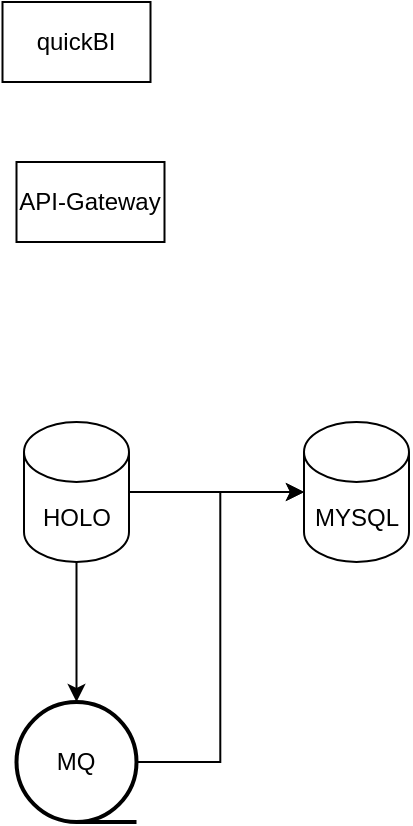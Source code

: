 <mxfile version="27.0.9">
  <diagram name="第 1 页" id="uT5XYs6UictxqT_nQJGg">
    <mxGraphModel dx="429" dy="503" grid="1" gridSize="10" guides="1" tooltips="1" connect="1" arrows="1" fold="1" page="1" pageScale="1" pageWidth="827" pageHeight="1169" math="0" shadow="0">
      <root>
        <mxCell id="0" />
        <mxCell id="1" parent="0" />
        <mxCell id="X29Cv0jLeG4FGPxGaaAt-1" value="HOLO" style="shape=cylinder3;whiteSpace=wrap;html=1;boundedLbl=1;backgroundOutline=1;size=15;" vertex="1" parent="1">
          <mxGeometry x="140" y="390" width="52.5" height="70" as="geometry" />
        </mxCell>
        <mxCell id="X29Cv0jLeG4FGPxGaaAt-3" value="MYSQL" style="shape=cylinder3;whiteSpace=wrap;html=1;boundedLbl=1;backgroundOutline=1;size=15;" vertex="1" parent="1">
          <mxGeometry x="280" y="390" width="52.5" height="70" as="geometry" />
        </mxCell>
        <mxCell id="X29Cv0jLeG4FGPxGaaAt-9" style="edgeStyle=orthogonalEdgeStyle;rounded=0;orthogonalLoop=1;jettySize=auto;html=1;entryX=0;entryY=0.5;entryDx=0;entryDy=0;entryPerimeter=0;" edge="1" parent="1" source="X29Cv0jLeG4FGPxGaaAt-1" target="X29Cv0jLeG4FGPxGaaAt-3">
          <mxGeometry relative="1" as="geometry" />
        </mxCell>
        <mxCell id="X29Cv0jLeG4FGPxGaaAt-12" value="MQ" style="strokeWidth=2;html=1;shape=mxgraph.flowchart.sequential_data;whiteSpace=wrap;" vertex="1" parent="1">
          <mxGeometry x="136.25" y="530" width="60" height="60" as="geometry" />
        </mxCell>
        <mxCell id="X29Cv0jLeG4FGPxGaaAt-14" style="edgeStyle=orthogonalEdgeStyle;rounded=0;orthogonalLoop=1;jettySize=auto;html=1;exitX=0.5;exitY=1;exitDx=0;exitDy=0;exitPerimeter=0;entryX=0.5;entryY=0;entryDx=0;entryDy=0;entryPerimeter=0;" edge="1" parent="1" source="X29Cv0jLeG4FGPxGaaAt-1" target="X29Cv0jLeG4FGPxGaaAt-12">
          <mxGeometry relative="1" as="geometry" />
        </mxCell>
        <mxCell id="X29Cv0jLeG4FGPxGaaAt-15" style="edgeStyle=orthogonalEdgeStyle;rounded=0;orthogonalLoop=1;jettySize=auto;html=1;entryX=0;entryY=0.5;entryDx=0;entryDy=0;entryPerimeter=0;" edge="1" parent="1" source="X29Cv0jLeG4FGPxGaaAt-12" target="X29Cv0jLeG4FGPxGaaAt-3">
          <mxGeometry relative="1" as="geometry" />
        </mxCell>
        <mxCell id="X29Cv0jLeG4FGPxGaaAt-17" value="quickBI" style="rounded=0;whiteSpace=wrap;html=1;" vertex="1" parent="1">
          <mxGeometry x="129.25" y="180" width="74" height="40" as="geometry" />
        </mxCell>
        <mxCell id="X29Cv0jLeG4FGPxGaaAt-18" value="API-Gateway" style="rounded=0;whiteSpace=wrap;html=1;" vertex="1" parent="1">
          <mxGeometry x="136.25" y="260" width="74" height="40" as="geometry" />
        </mxCell>
      </root>
    </mxGraphModel>
  </diagram>
</mxfile>
